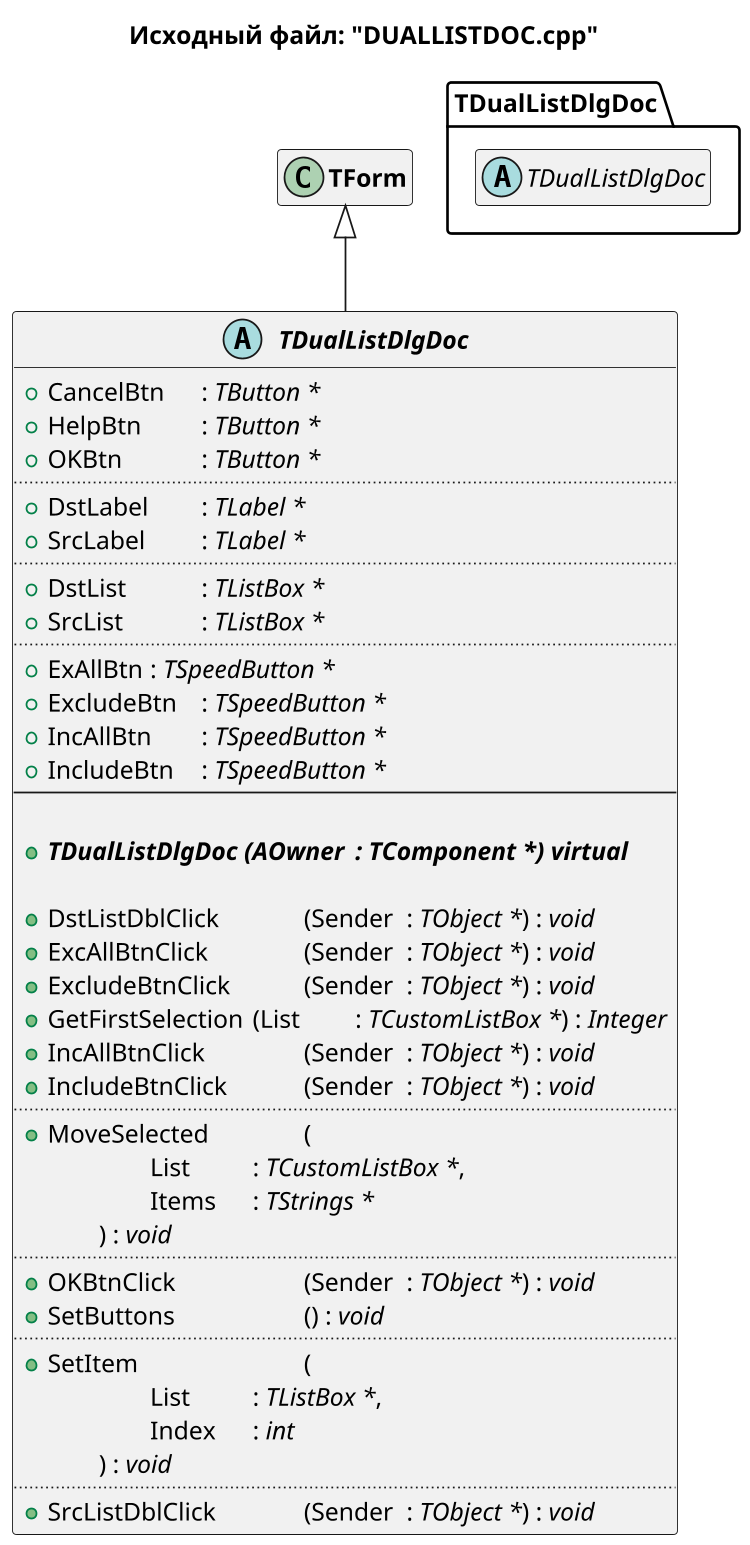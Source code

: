 @startuml DUALLISTDOC.cpp

title Исходный файл: "DUALLISTDOC.cpp"

scale 750 width

"<b>TDualListDlgDoc</b>" -up-|> "<b>TForm</b>"

hide "<b>TForm</b>" members

abstract "<b>TDualListDlgDoc</b>"
{
    + CancelBtn \t: <i>TButton *</i>
    + HelpBtn \t\t: <i>TButton *</i>
    + OKBtn \t\t: <i>TButton *</i>
    ..
    + DstLabel \t: <i>TLabel *</i>
    + SrcLabel \t: <i>TLabel *</i>
    ..
    + DstList \t\t: <i>TListBox *</i>
    + SrcList \t\t: <i>TListBox *</i>
    ..
    + ExAllBtn \t: <i>TSpeedButton *</i>
    + ExcludeBtn \t: <i>TSpeedButton *</i>
    + IncAllBtn \t: <i>TSpeedButton *</i>
    + IncludeBtn \t: <i>TSpeedButton *</i>
    --
    
    + <b>{abstract} TDualListDlgDoc (AOwner \t: <i>TComponent *</i>) virtual</b>

    + DstListDblClick \t\t(Sender \t: <i>TObject *</i>) : <i>void</i>
    + ExcAllBtnClick \t\t(Sender \t: <i>TObject *</i>) : <i>void</i>
    + ExcludeBtnClick \t\t(Sender \t: <i>TObject *</i>) : <i>void</i>
    + GetFirstSelection \t(List \t: <i>TCustomListBox *</i>) : <i>Integer</i>
    + IncAllBtnClick \t\t(Sender \t: <i>TObject *</i>) : <i>void</i>
    + IncludeBtnClick \t\t(Sender \t: <i>TObject *</i>) : <i>void</i>
    ..
    + MoveSelected \t\t(
            \t\tList \t\t: <i>TCustomListBox *</i>,
            \t\tItems \t: <i>TStrings *</i>
        \t) : <i>void</i>
    ..
    + OKBtnClick \t\t\t(Sender \t: <i>TObject *</i>) : <i>void</i>
    + SetButtons \t\t\t() : <i>void</i>
    ..
    + SetItem \t\t\t\t(
            \t\tList \t\t: <i>TListBox *</i>,
            \t\tIndex \t: <i>int</i>
        \t) : <i>void</i>
    ..
    + SrcListDblClick \t\t(Sender \t: <i>TObject *</i>) : <i>void</i>
}


package TDualListDlgDoc <<Folder>>
{
    abstract TDualListDlgDoc
    hide     TDualListDlgDoc members
}


@enduml